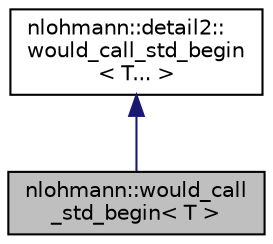 digraph "nlohmann::would_call_std_begin&lt; T &gt;"
{
 // LATEX_PDF_SIZE
  edge [fontname="Helvetica",fontsize="10",labelfontname="Helvetica",labelfontsize="10"];
  node [fontname="Helvetica",fontsize="10",shape=record];
  Node1 [label="nlohmann::would_call\l_std_begin\< T \>",height=0.2,width=0.4,color="black", fillcolor="grey75", style="filled", fontcolor="black",tooltip=" "];
  Node2 -> Node1 [dir="back",color="midnightblue",fontsize="10",style="solid",fontname="Helvetica"];
  Node2 [label="nlohmann::detail2::\lwould_call_std_begin\l\< T... \>",height=0.2,width=0.4,color="black", fillcolor="white", style="filled",URL="$structnlohmann_1_1detail2_1_1would__call__std__begin.html",tooltip=" "];
}

